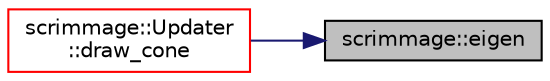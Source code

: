 digraph "scrimmage::eigen"
{
 // LATEX_PDF_SIZE
  edge [fontname="Helvetica",fontsize="10",labelfontname="Helvetica",labelfontsize="10"];
  node [fontname="Helvetica",fontsize="10",shape=record];
  rankdir="RL";
  Node1 [label="scrimmage::eigen",height=0.2,width=0.4,color="black", fillcolor="grey75", style="filled", fontcolor="black",tooltip=" "];
  Node1 -> Node2 [dir="back",color="midnightblue",fontsize="10",style="solid",fontname="Helvetica"];
  Node2 [label="scrimmage::Updater\l::draw_cone",height=0.2,width=0.4,color="red", fillcolor="white", style="filled",URL="$classscrimmage_1_1Updater.html#ab8a81847c6c38654d56bc6b8b4754c81",tooltip=" "];
}

